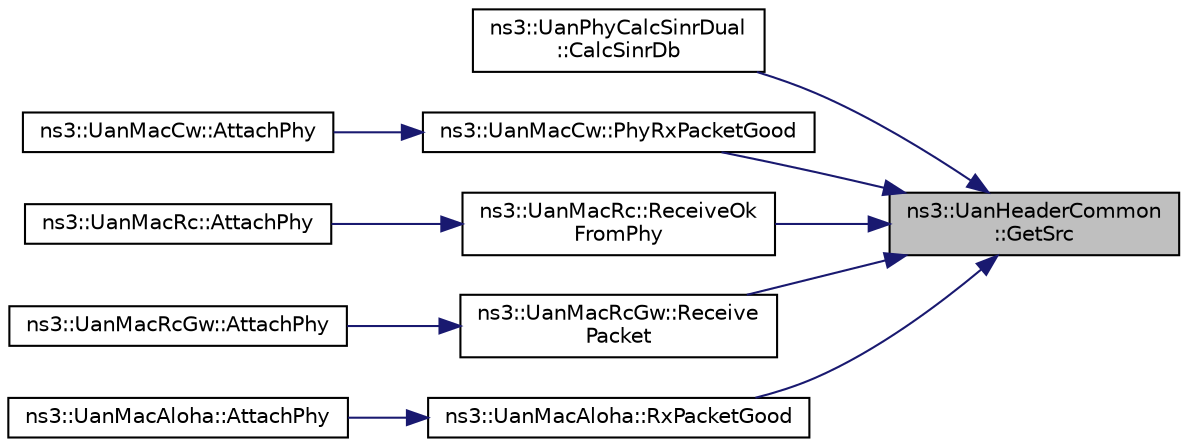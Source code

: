 digraph "ns3::UanHeaderCommon::GetSrc"
{
 // LATEX_PDF_SIZE
  edge [fontname="Helvetica",fontsize="10",labelfontname="Helvetica",labelfontsize="10"];
  node [fontname="Helvetica",fontsize="10",shape=record];
  rankdir="RL";
  Node1 [label="ns3::UanHeaderCommon\l::GetSrc",height=0.2,width=0.4,color="black", fillcolor="grey75", style="filled", fontcolor="black",tooltip="Get the source address."];
  Node1 -> Node2 [dir="back",color="midnightblue",fontsize="10",style="solid",fontname="Helvetica"];
  Node2 [label="ns3::UanPhyCalcSinrDual\l::CalcSinrDb",height=0.2,width=0.4,color="black", fillcolor="white", style="filled",URL="$classns3_1_1_uan_phy_calc_sinr_dual.html#ae91107c0fc1da3a6f3c70db2d29938bb",tooltip="Calculate the SINR value for a packet."];
  Node1 -> Node3 [dir="back",color="midnightblue",fontsize="10",style="solid",fontname="Helvetica"];
  Node3 [label="ns3::UanMacCw::PhyRxPacketGood",height=0.2,width=0.4,color="black", fillcolor="white", style="filled",URL="$classns3_1_1_uan_mac_cw.html#ab64da4cbab0645939aa9d02091e10755",tooltip="Receive packet from lower layer (passed to PHY as callback)."];
  Node3 -> Node4 [dir="back",color="midnightblue",fontsize="10",style="solid",fontname="Helvetica"];
  Node4 [label="ns3::UanMacCw::AttachPhy",height=0.2,width=0.4,color="black", fillcolor="white", style="filled",URL="$classns3_1_1_uan_mac_cw.html#abd7e18f187563f291d2bf89bfc00fe8d",tooltip="Attach PHY layer to this MAC."];
  Node1 -> Node5 [dir="back",color="midnightblue",fontsize="10",style="solid",fontname="Helvetica"];
  Node5 [label="ns3::UanMacRc::ReceiveOk\lFromPhy",height=0.2,width=0.4,color="black", fillcolor="white", style="filled",URL="$classns3_1_1_uan_mac_rc.html#a04c4b6db8819b20151c8009553dbcd16",tooltip="PHY receive ok Callback."];
  Node5 -> Node6 [dir="back",color="midnightblue",fontsize="10",style="solid",fontname="Helvetica"];
  Node6 [label="ns3::UanMacRc::AttachPhy",height=0.2,width=0.4,color="black", fillcolor="white", style="filled",URL="$classns3_1_1_uan_mac_rc.html#a389dcb7e687df088a34ac894e8637482",tooltip="Attach PHY layer to this MAC."];
  Node1 -> Node7 [dir="back",color="midnightblue",fontsize="10",style="solid",fontname="Helvetica"];
  Node7 [label="ns3::UanMacRcGw::Receive\lPacket",height=0.2,width=0.4,color="black", fillcolor="white", style="filled",URL="$classns3_1_1_uan_mac_rc_gw.html#aa47b708b4a5a7bda0dbd4dded98723f3",tooltip="PHY receive ok callback."];
  Node7 -> Node8 [dir="back",color="midnightblue",fontsize="10",style="solid",fontname="Helvetica"];
  Node8 [label="ns3::UanMacRcGw::AttachPhy",height=0.2,width=0.4,color="black", fillcolor="white", style="filled",URL="$classns3_1_1_uan_mac_rc_gw.html#ae1467bc739ab7ac0dc9f1d1cef3bb55a",tooltip="Attach PHY layer to this MAC."];
  Node1 -> Node9 [dir="back",color="midnightblue",fontsize="10",style="solid",fontname="Helvetica"];
  Node9 [label="ns3::UanMacAloha::RxPacketGood",height=0.2,width=0.4,color="black", fillcolor="white", style="filled",URL="$classns3_1_1_uan_mac_aloha.html#ad0525b3ca9dc5d6db32b1ed95aee5f1b",tooltip="Receive packet from lower layer (passed to PHY as callback)."];
  Node9 -> Node10 [dir="back",color="midnightblue",fontsize="10",style="solid",fontname="Helvetica"];
  Node10 [label="ns3::UanMacAloha::AttachPhy",height=0.2,width=0.4,color="black", fillcolor="white", style="filled",URL="$classns3_1_1_uan_mac_aloha.html#a7c0a0376782fb8537f93aa0505f86c28",tooltip="Attach PHY layer to this MAC."];
}
